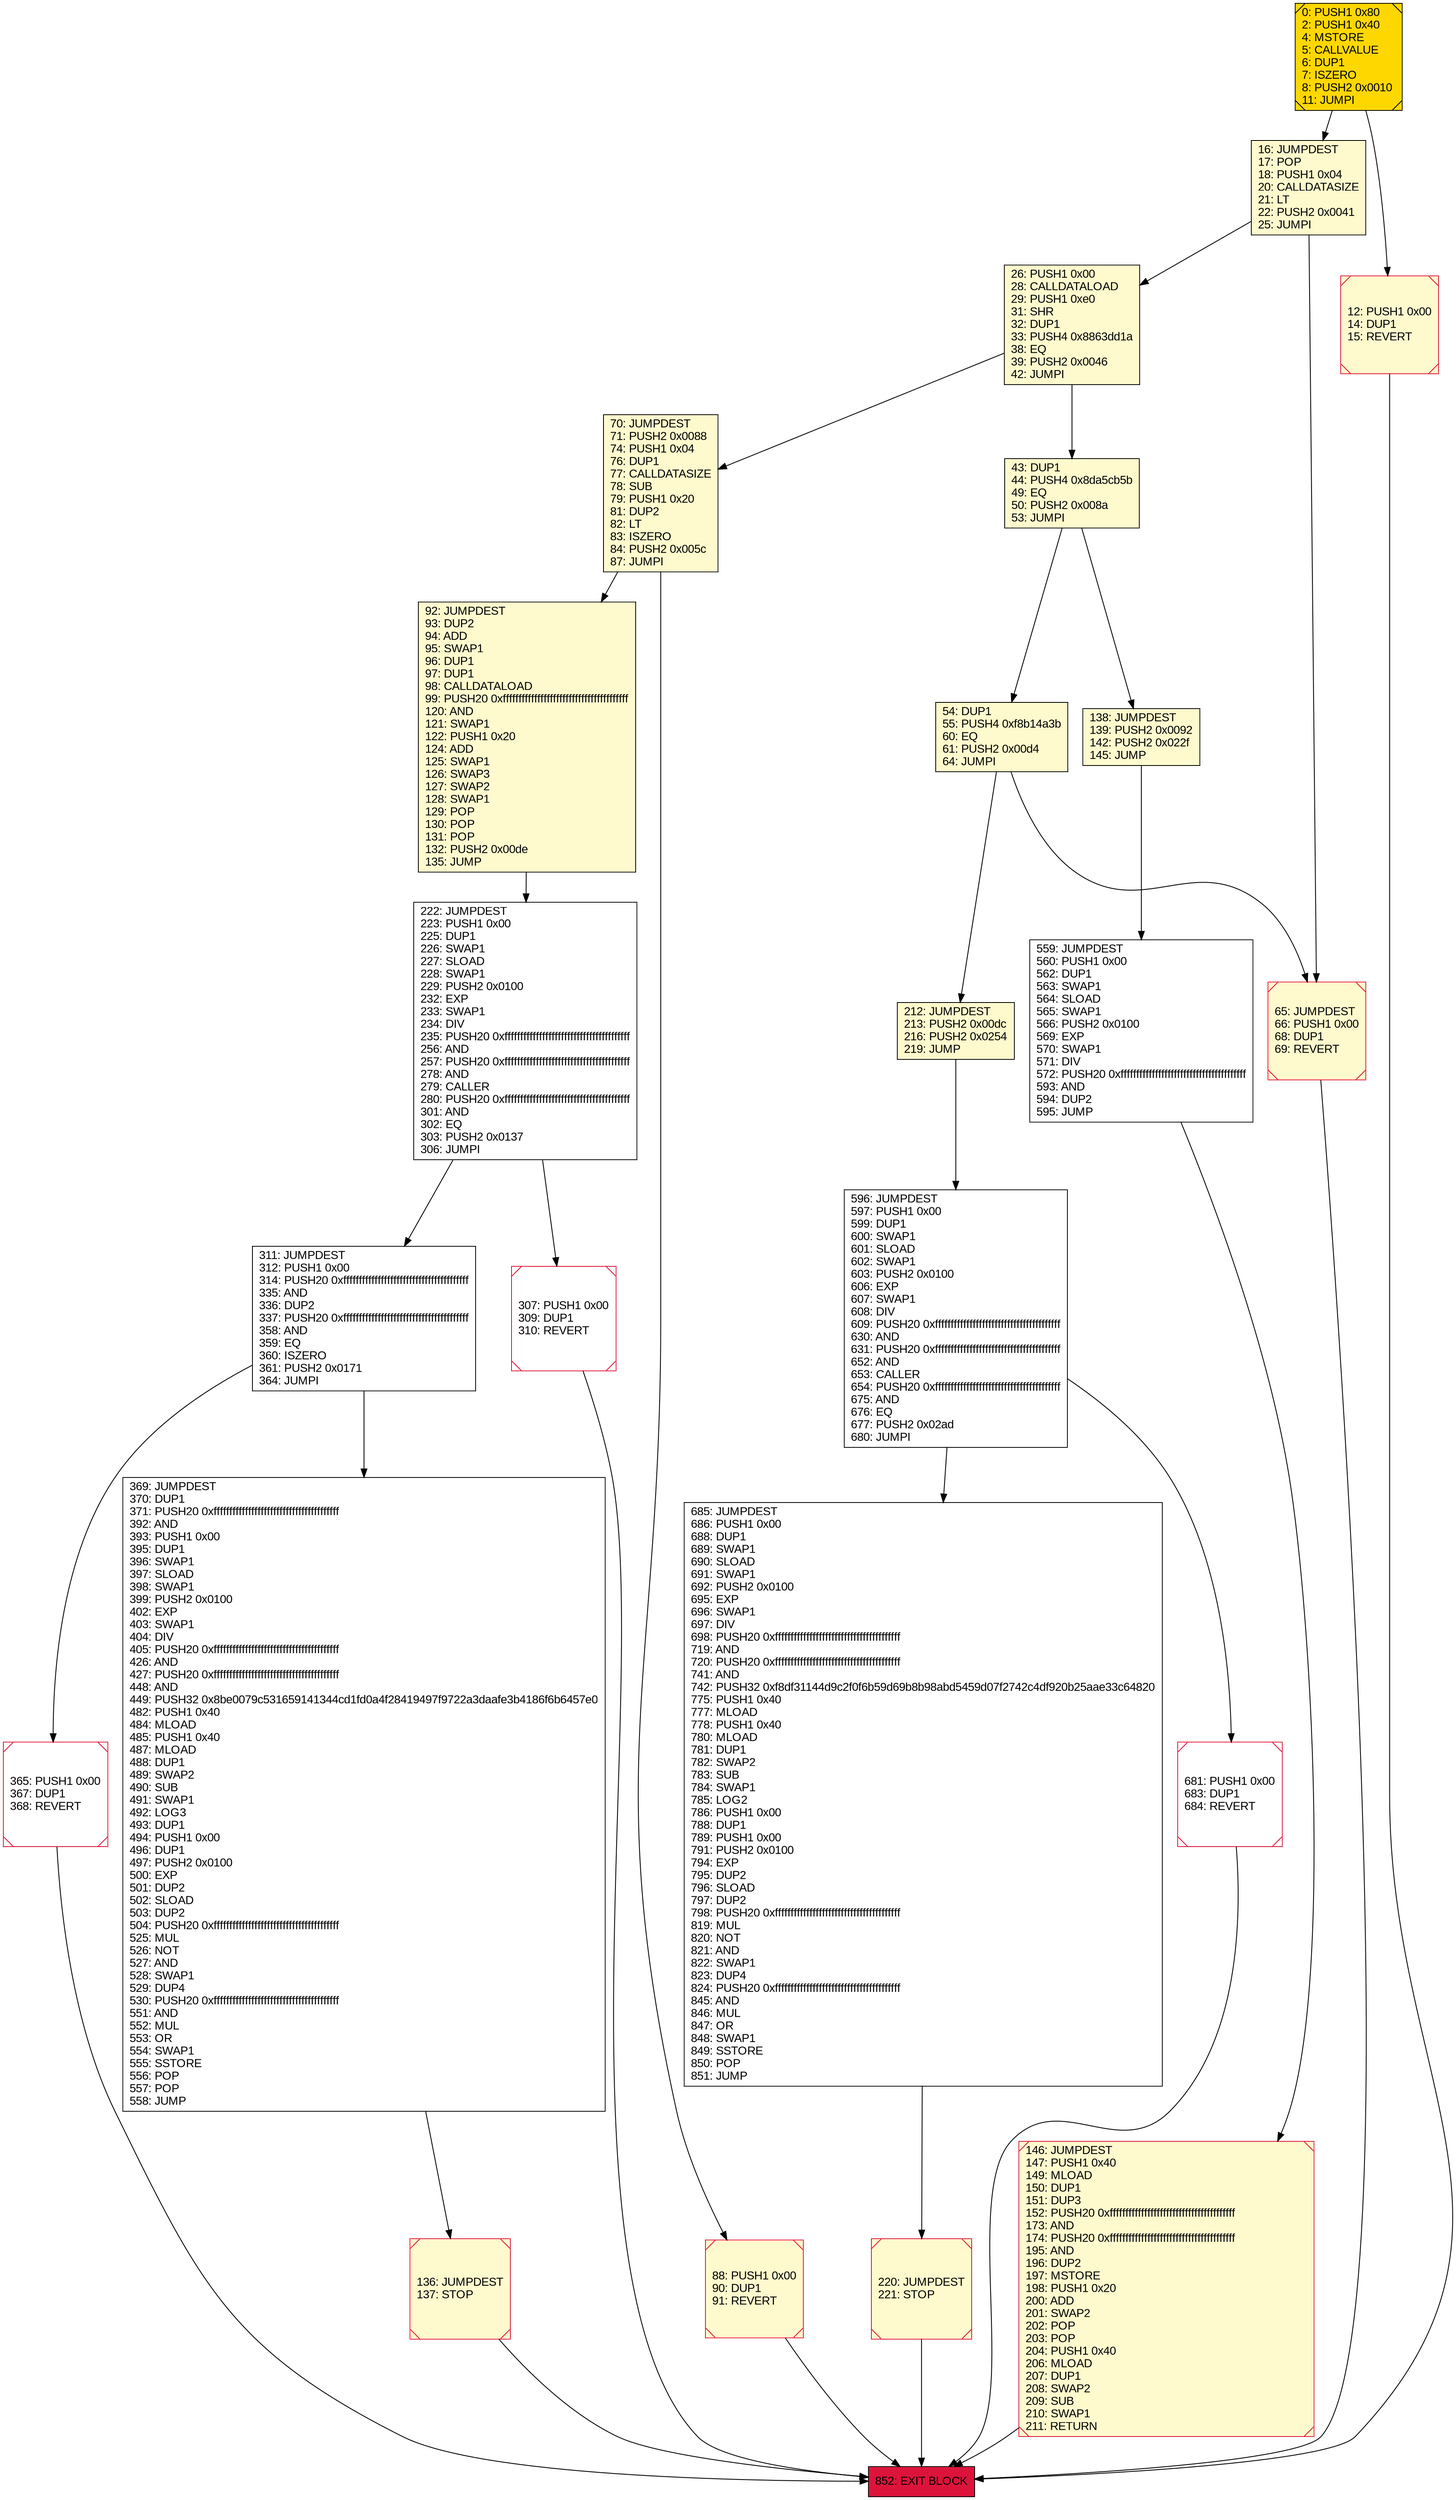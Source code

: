 digraph G {
bgcolor=transparent rankdir=UD;
node [shape=box style=filled color=black fillcolor=white fontname=arial fontcolor=black];
146 [label="146: JUMPDEST\l147: PUSH1 0x40\l149: MLOAD\l150: DUP1\l151: DUP3\l152: PUSH20 0xffffffffffffffffffffffffffffffffffffffff\l173: AND\l174: PUSH20 0xffffffffffffffffffffffffffffffffffffffff\l195: AND\l196: DUP2\l197: MSTORE\l198: PUSH1 0x20\l200: ADD\l201: SWAP2\l202: POP\l203: POP\l204: PUSH1 0x40\l206: MLOAD\l207: DUP1\l208: SWAP2\l209: SUB\l210: SWAP1\l211: RETURN\l" fillcolor=lemonchiffon shape=Msquare color=crimson ];
26 [label="26: PUSH1 0x00\l28: CALLDATALOAD\l29: PUSH1 0xe0\l31: SHR\l32: DUP1\l33: PUSH4 0x8863dd1a\l38: EQ\l39: PUSH2 0x0046\l42: JUMPI\l" fillcolor=lemonchiffon ];
92 [label="92: JUMPDEST\l93: DUP2\l94: ADD\l95: SWAP1\l96: DUP1\l97: DUP1\l98: CALLDATALOAD\l99: PUSH20 0xffffffffffffffffffffffffffffffffffffffff\l120: AND\l121: SWAP1\l122: PUSH1 0x20\l124: ADD\l125: SWAP1\l126: SWAP3\l127: SWAP2\l128: SWAP1\l129: POP\l130: POP\l131: POP\l132: PUSH2 0x00de\l135: JUMP\l" fillcolor=lemonchiffon ];
596 [label="596: JUMPDEST\l597: PUSH1 0x00\l599: DUP1\l600: SWAP1\l601: SLOAD\l602: SWAP1\l603: PUSH2 0x0100\l606: EXP\l607: SWAP1\l608: DIV\l609: PUSH20 0xffffffffffffffffffffffffffffffffffffffff\l630: AND\l631: PUSH20 0xffffffffffffffffffffffffffffffffffffffff\l652: AND\l653: CALLER\l654: PUSH20 0xffffffffffffffffffffffffffffffffffffffff\l675: AND\l676: EQ\l677: PUSH2 0x02ad\l680: JUMPI\l" ];
369 [label="369: JUMPDEST\l370: DUP1\l371: PUSH20 0xffffffffffffffffffffffffffffffffffffffff\l392: AND\l393: PUSH1 0x00\l395: DUP1\l396: SWAP1\l397: SLOAD\l398: SWAP1\l399: PUSH2 0x0100\l402: EXP\l403: SWAP1\l404: DIV\l405: PUSH20 0xffffffffffffffffffffffffffffffffffffffff\l426: AND\l427: PUSH20 0xffffffffffffffffffffffffffffffffffffffff\l448: AND\l449: PUSH32 0x8be0079c531659141344cd1fd0a4f28419497f9722a3daafe3b4186f6b6457e0\l482: PUSH1 0x40\l484: MLOAD\l485: PUSH1 0x40\l487: MLOAD\l488: DUP1\l489: SWAP2\l490: SUB\l491: SWAP1\l492: LOG3\l493: DUP1\l494: PUSH1 0x00\l496: DUP1\l497: PUSH2 0x0100\l500: EXP\l501: DUP2\l502: SLOAD\l503: DUP2\l504: PUSH20 0xffffffffffffffffffffffffffffffffffffffff\l525: MUL\l526: NOT\l527: AND\l528: SWAP1\l529: DUP4\l530: PUSH20 0xffffffffffffffffffffffffffffffffffffffff\l551: AND\l552: MUL\l553: OR\l554: SWAP1\l555: SSTORE\l556: POP\l557: POP\l558: JUMP\l" ];
65 [label="65: JUMPDEST\l66: PUSH1 0x00\l68: DUP1\l69: REVERT\l" fillcolor=lemonchiffon shape=Msquare color=crimson ];
220 [label="220: JUMPDEST\l221: STOP\l" fillcolor=lemonchiffon shape=Msquare color=crimson ];
681 [label="681: PUSH1 0x00\l683: DUP1\l684: REVERT\l" shape=Msquare color=crimson ];
365 [label="365: PUSH1 0x00\l367: DUP1\l368: REVERT\l" shape=Msquare color=crimson ];
16 [label="16: JUMPDEST\l17: POP\l18: PUSH1 0x04\l20: CALLDATASIZE\l21: LT\l22: PUSH2 0x0041\l25: JUMPI\l" fillcolor=lemonchiffon ];
54 [label="54: DUP1\l55: PUSH4 0xf8b14a3b\l60: EQ\l61: PUSH2 0x00d4\l64: JUMPI\l" fillcolor=lemonchiffon ];
307 [label="307: PUSH1 0x00\l309: DUP1\l310: REVERT\l" shape=Msquare color=crimson ];
852 [label="852: EXIT BLOCK\l" fillcolor=crimson ];
0 [label="0: PUSH1 0x80\l2: PUSH1 0x40\l4: MSTORE\l5: CALLVALUE\l6: DUP1\l7: ISZERO\l8: PUSH2 0x0010\l11: JUMPI\l" fillcolor=lemonchiffon shape=Msquare fillcolor=gold ];
559 [label="559: JUMPDEST\l560: PUSH1 0x00\l562: DUP1\l563: SWAP1\l564: SLOAD\l565: SWAP1\l566: PUSH2 0x0100\l569: EXP\l570: SWAP1\l571: DIV\l572: PUSH20 0xffffffffffffffffffffffffffffffffffffffff\l593: AND\l594: DUP2\l595: JUMP\l" ];
136 [label="136: JUMPDEST\l137: STOP\l" fillcolor=lemonchiffon shape=Msquare color=crimson ];
70 [label="70: JUMPDEST\l71: PUSH2 0x0088\l74: PUSH1 0x04\l76: DUP1\l77: CALLDATASIZE\l78: SUB\l79: PUSH1 0x20\l81: DUP2\l82: LT\l83: ISZERO\l84: PUSH2 0x005c\l87: JUMPI\l" fillcolor=lemonchiffon ];
222 [label="222: JUMPDEST\l223: PUSH1 0x00\l225: DUP1\l226: SWAP1\l227: SLOAD\l228: SWAP1\l229: PUSH2 0x0100\l232: EXP\l233: SWAP1\l234: DIV\l235: PUSH20 0xffffffffffffffffffffffffffffffffffffffff\l256: AND\l257: PUSH20 0xffffffffffffffffffffffffffffffffffffffff\l278: AND\l279: CALLER\l280: PUSH20 0xffffffffffffffffffffffffffffffffffffffff\l301: AND\l302: EQ\l303: PUSH2 0x0137\l306: JUMPI\l" ];
685 [label="685: JUMPDEST\l686: PUSH1 0x00\l688: DUP1\l689: SWAP1\l690: SLOAD\l691: SWAP1\l692: PUSH2 0x0100\l695: EXP\l696: SWAP1\l697: DIV\l698: PUSH20 0xffffffffffffffffffffffffffffffffffffffff\l719: AND\l720: PUSH20 0xffffffffffffffffffffffffffffffffffffffff\l741: AND\l742: PUSH32 0xf8df31144d9c2f0f6b59d69b8b98abd5459d07f2742c4df920b25aae33c64820\l775: PUSH1 0x40\l777: MLOAD\l778: PUSH1 0x40\l780: MLOAD\l781: DUP1\l782: SWAP2\l783: SUB\l784: SWAP1\l785: LOG2\l786: PUSH1 0x00\l788: DUP1\l789: PUSH1 0x00\l791: PUSH2 0x0100\l794: EXP\l795: DUP2\l796: SLOAD\l797: DUP2\l798: PUSH20 0xffffffffffffffffffffffffffffffffffffffff\l819: MUL\l820: NOT\l821: AND\l822: SWAP1\l823: DUP4\l824: PUSH20 0xffffffffffffffffffffffffffffffffffffffff\l845: AND\l846: MUL\l847: OR\l848: SWAP1\l849: SSTORE\l850: POP\l851: JUMP\l" ];
212 [label="212: JUMPDEST\l213: PUSH2 0x00dc\l216: PUSH2 0x0254\l219: JUMP\l" fillcolor=lemonchiffon ];
43 [label="43: DUP1\l44: PUSH4 0x8da5cb5b\l49: EQ\l50: PUSH2 0x008a\l53: JUMPI\l" fillcolor=lemonchiffon ];
12 [label="12: PUSH1 0x00\l14: DUP1\l15: REVERT\l" fillcolor=lemonchiffon shape=Msquare color=crimson ];
311 [label="311: JUMPDEST\l312: PUSH1 0x00\l314: PUSH20 0xffffffffffffffffffffffffffffffffffffffff\l335: AND\l336: DUP2\l337: PUSH20 0xffffffffffffffffffffffffffffffffffffffff\l358: AND\l359: EQ\l360: ISZERO\l361: PUSH2 0x0171\l364: JUMPI\l" ];
138 [label="138: JUMPDEST\l139: PUSH2 0x0092\l142: PUSH2 0x022f\l145: JUMP\l" fillcolor=lemonchiffon ];
88 [label="88: PUSH1 0x00\l90: DUP1\l91: REVERT\l" fillcolor=lemonchiffon shape=Msquare color=crimson ];
307 -> 852;
136 -> 852;
16 -> 65;
596 -> 681;
222 -> 311;
16 -> 26;
65 -> 852;
0 -> 16;
146 -> 852;
54 -> 65;
365 -> 852;
559 -> 146;
43 -> 138;
26 -> 70;
70 -> 92;
220 -> 852;
681 -> 852;
369 -> 136;
311 -> 365;
596 -> 685;
92 -> 222;
70 -> 88;
138 -> 559;
212 -> 596;
26 -> 43;
311 -> 369;
88 -> 852;
685 -> 220;
0 -> 12;
222 -> 307;
12 -> 852;
54 -> 212;
43 -> 54;
}